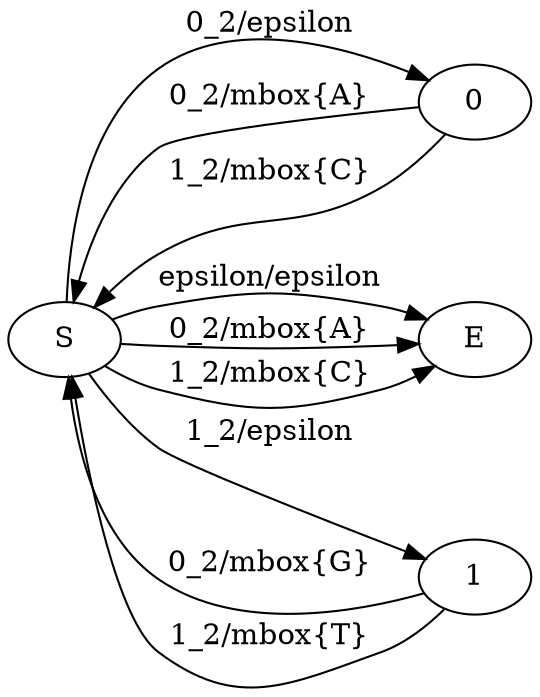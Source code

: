 digraph G {
	rankdir=LR;
	S -> 0 [label="0_2/\epsilon"];
	S -> 1 [label="1_2/\epsilon"];
	0 -> S [label="0_2/\mbox{A}"];
	0 -> S [label="1_2/\mbox{C}"];
	1 -> S [label="0_2/\mbox{G}"];
	1 -> S [label="1_2/\mbox{T}"];
	S -> E [label="\epsilon/\epsilon"];
	S -> E [label="0_2/\mbox{A}"];
	S -> E [label="1_2/\mbox{C}"];
}